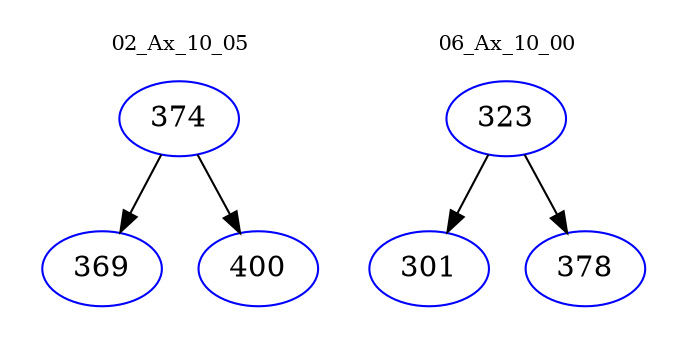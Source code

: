 digraph{
subgraph cluster_0 {
color = white
label = "02_Ax_10_05";
fontsize=10;
T0_374 [label="374", color="blue"]
T0_374 -> T0_369 [color="black"]
T0_369 [label="369", color="blue"]
T0_374 -> T0_400 [color="black"]
T0_400 [label="400", color="blue"]
}
subgraph cluster_1 {
color = white
label = "06_Ax_10_00";
fontsize=10;
T1_323 [label="323", color="blue"]
T1_323 -> T1_301 [color="black"]
T1_301 [label="301", color="blue"]
T1_323 -> T1_378 [color="black"]
T1_378 [label="378", color="blue"]
}
}
